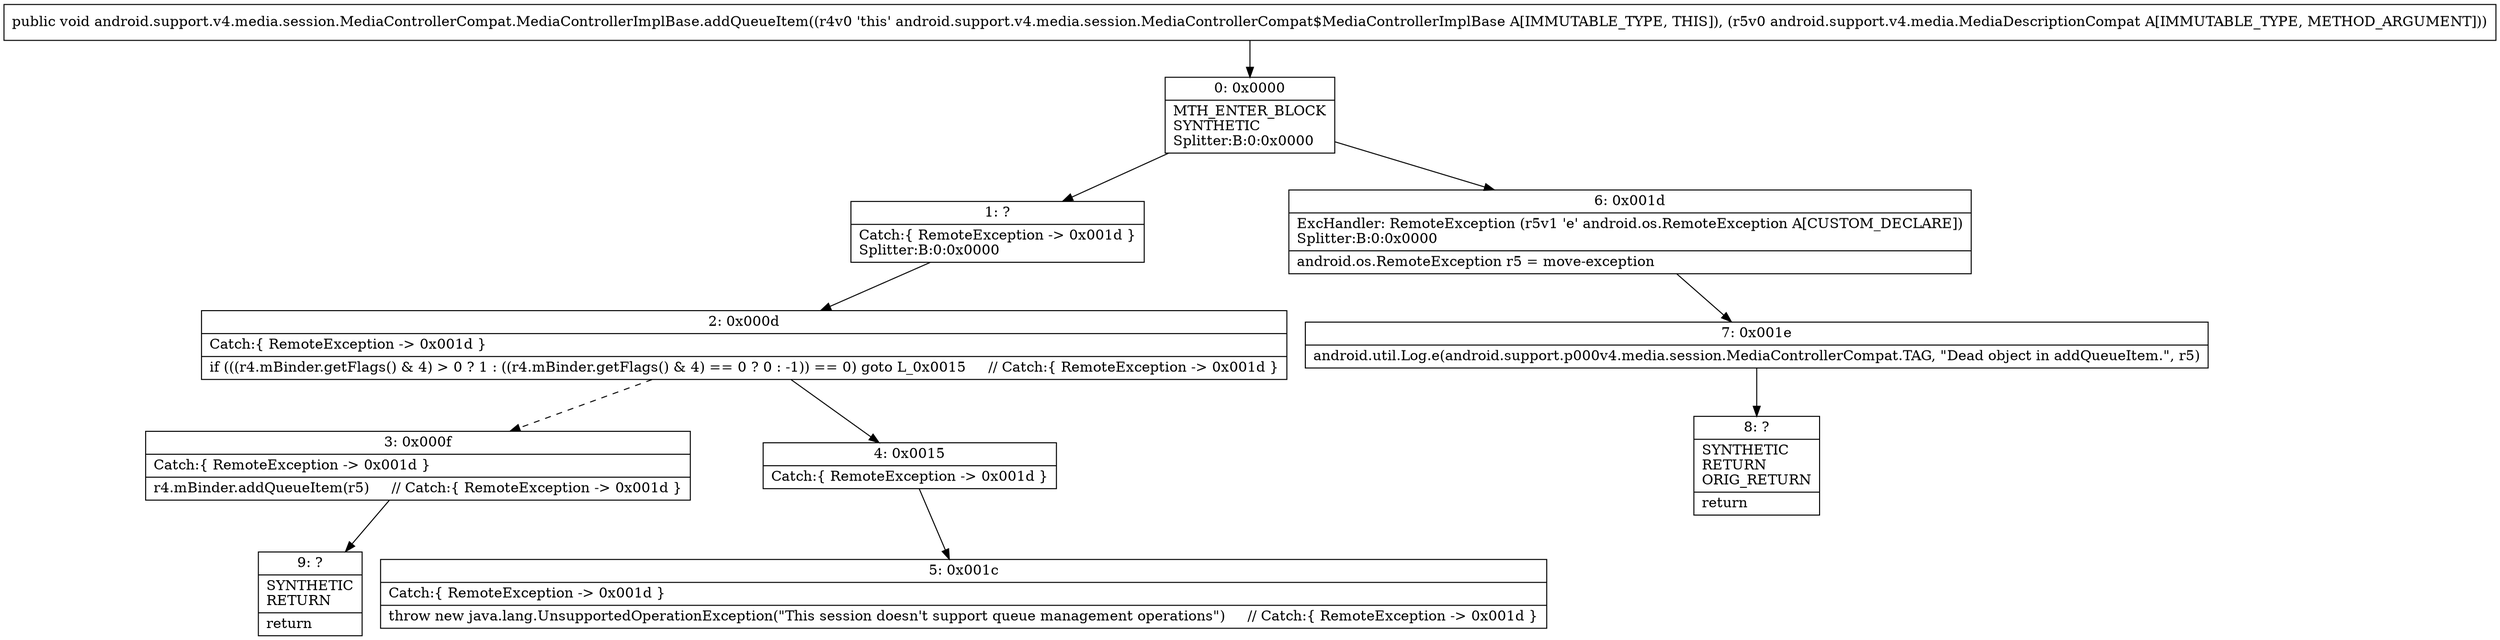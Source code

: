 digraph "CFG forandroid.support.v4.media.session.MediaControllerCompat.MediaControllerImplBase.addQueueItem(Landroid\/support\/v4\/media\/MediaDescriptionCompat;)V" {
Node_0 [shape=record,label="{0\:\ 0x0000|MTH_ENTER_BLOCK\lSYNTHETIC\lSplitter:B:0:0x0000\l}"];
Node_1 [shape=record,label="{1\:\ ?|Catch:\{ RemoteException \-\> 0x001d \}\lSplitter:B:0:0x0000\l}"];
Node_2 [shape=record,label="{2\:\ 0x000d|Catch:\{ RemoteException \-\> 0x001d \}\l|if (((r4.mBinder.getFlags() & 4) \> 0 ? 1 : ((r4.mBinder.getFlags() & 4) == 0 ? 0 : \-1)) == 0) goto L_0x0015     \/\/ Catch:\{ RemoteException \-\> 0x001d \}\l}"];
Node_3 [shape=record,label="{3\:\ 0x000f|Catch:\{ RemoteException \-\> 0x001d \}\l|r4.mBinder.addQueueItem(r5)     \/\/ Catch:\{ RemoteException \-\> 0x001d \}\l}"];
Node_4 [shape=record,label="{4\:\ 0x0015|Catch:\{ RemoteException \-\> 0x001d \}\l}"];
Node_5 [shape=record,label="{5\:\ 0x001c|Catch:\{ RemoteException \-\> 0x001d \}\l|throw new java.lang.UnsupportedOperationException(\"This session doesn't support queue management operations\")     \/\/ Catch:\{ RemoteException \-\> 0x001d \}\l}"];
Node_6 [shape=record,label="{6\:\ 0x001d|ExcHandler: RemoteException (r5v1 'e' android.os.RemoteException A[CUSTOM_DECLARE])\lSplitter:B:0:0x0000\l|android.os.RemoteException r5 = move\-exception\l}"];
Node_7 [shape=record,label="{7\:\ 0x001e|android.util.Log.e(android.support.p000v4.media.session.MediaControllerCompat.TAG, \"Dead object in addQueueItem.\", r5)\l}"];
Node_8 [shape=record,label="{8\:\ ?|SYNTHETIC\lRETURN\lORIG_RETURN\l|return\l}"];
Node_9 [shape=record,label="{9\:\ ?|SYNTHETIC\lRETURN\l|return\l}"];
MethodNode[shape=record,label="{public void android.support.v4.media.session.MediaControllerCompat.MediaControllerImplBase.addQueueItem((r4v0 'this' android.support.v4.media.session.MediaControllerCompat$MediaControllerImplBase A[IMMUTABLE_TYPE, THIS]), (r5v0 android.support.v4.media.MediaDescriptionCompat A[IMMUTABLE_TYPE, METHOD_ARGUMENT])) }"];
MethodNode -> Node_0;
Node_0 -> Node_1;
Node_0 -> Node_6;
Node_1 -> Node_2;
Node_2 -> Node_3[style=dashed];
Node_2 -> Node_4;
Node_3 -> Node_9;
Node_4 -> Node_5;
Node_6 -> Node_7;
Node_7 -> Node_8;
}

